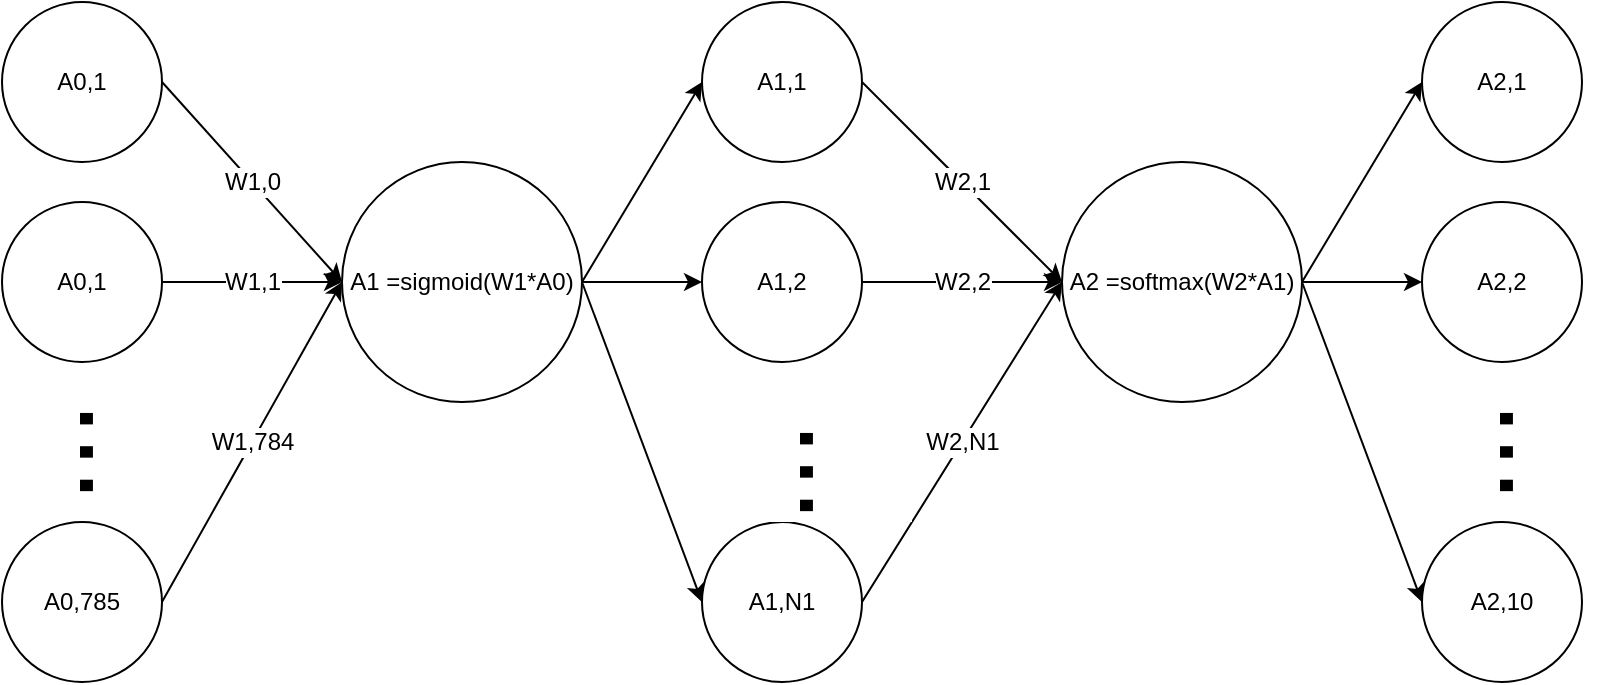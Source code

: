<mxfile version="12.1.3" type="device" pages="1"><diagram id="JSF9OVSukEWaYmJzLMr3" name="Page-1"><mxGraphModel dx="1002" dy="634" grid="1" gridSize="10" guides="1" tooltips="1" connect="1" arrows="1" fold="1" page="1" pageScale="1" pageWidth="850" pageHeight="1100" math="0" shadow="0"><root><mxCell id="0"/><mxCell id="1" parent="0"/><mxCell id="EkSF4ziVrFl4Pw69lftD-8" value="W1,0" style="rounded=0;orthogonalLoop=1;jettySize=auto;html=1;exitX=1;exitY=0.5;exitDx=0;exitDy=0;entryX=0;entryY=0.5;entryDx=0;entryDy=0;fontSize=12;" edge="1" parent="1" source="EkSF4ziVrFl4Pw69lftD-1" target="EkSF4ziVrFl4Pw69lftD-7"><mxGeometry relative="1" as="geometry"/></mxCell><mxCell id="EkSF4ziVrFl4Pw69lftD-1" value="A0,1" style="ellipse;whiteSpace=wrap;html=1;aspect=fixed;" vertex="1" parent="1"><mxGeometry x="20" y="20" width="80" height="80" as="geometry"/></mxCell><mxCell id="EkSF4ziVrFl4Pw69lftD-9" value="W1,1" style="edgeStyle=none;rounded=0;orthogonalLoop=1;jettySize=auto;html=1;exitX=1;exitY=0.5;exitDx=0;exitDy=0;entryX=0;entryY=0.5;entryDx=0;entryDy=0;fontSize=12;" edge="1" parent="1" source="EkSF4ziVrFl4Pw69lftD-2" target="EkSF4ziVrFl4Pw69lftD-7"><mxGeometry relative="1" as="geometry"/></mxCell><mxCell id="EkSF4ziVrFl4Pw69lftD-2" value="A0,1" style="ellipse;whiteSpace=wrap;html=1;aspect=fixed;" vertex="1" parent="1"><mxGeometry x="20" y="120" width="80" height="80" as="geometry"/></mxCell><mxCell id="EkSF4ziVrFl4Pw69lftD-10" value="W1,784" style="edgeStyle=none;rounded=0;orthogonalLoop=1;jettySize=auto;html=1;exitX=1;exitY=0.5;exitDx=0;exitDy=0;entryX=0;entryY=0.5;entryDx=0;entryDy=0;fontSize=12;" edge="1" parent="1" source="EkSF4ziVrFl4Pw69lftD-5" target="EkSF4ziVrFl4Pw69lftD-7"><mxGeometry relative="1" as="geometry"/></mxCell><mxCell id="EkSF4ziVrFl4Pw69lftD-5" value="A0,785" style="ellipse;whiteSpace=wrap;html=1;aspect=fixed;" vertex="1" parent="1"><mxGeometry x="20" y="280" width="80" height="80" as="geometry"/></mxCell><mxCell id="EkSF4ziVrFl4Pw69lftD-6" value="..." style="text;html=1;strokeColor=none;fillColor=none;align=center;verticalAlign=middle;whiteSpace=wrap;rounded=0;labelBackgroundColor=#ffffff;fontSize=60;direction=west;rotation=90;spacing=0;" vertex="1" parent="1"><mxGeometry x="60" y="240" width="40" height="10" as="geometry"/></mxCell><mxCell id="EkSF4ziVrFl4Pw69lftD-18" style="edgeStyle=none;rounded=0;orthogonalLoop=1;jettySize=auto;html=1;exitX=1;exitY=0.5;exitDx=0;exitDy=0;fontSize=12;" edge="1" parent="1" source="EkSF4ziVrFl4Pw69lftD-7" target="EkSF4ziVrFl4Pw69lftD-15"><mxGeometry relative="1" as="geometry"/></mxCell><mxCell id="EkSF4ziVrFl4Pw69lftD-19" style="edgeStyle=none;rounded=0;orthogonalLoop=1;jettySize=auto;html=1;exitX=1;exitY=0.5;exitDx=0;exitDy=0;entryX=0;entryY=0.5;entryDx=0;entryDy=0;fontSize=12;" edge="1" parent="1" source="EkSF4ziVrFl4Pw69lftD-7" target="EkSF4ziVrFl4Pw69lftD-14"><mxGeometry relative="1" as="geometry"/></mxCell><mxCell id="EkSF4ziVrFl4Pw69lftD-20" style="edgeStyle=none;rounded=0;orthogonalLoop=1;jettySize=auto;html=1;exitX=1;exitY=0.5;exitDx=0;exitDy=0;entryX=0;entryY=0.5;entryDx=0;entryDy=0;fontSize=12;" edge="1" parent="1" source="EkSF4ziVrFl4Pw69lftD-7" target="EkSF4ziVrFl4Pw69lftD-16"><mxGeometry relative="1" as="geometry"/></mxCell><mxCell id="EkSF4ziVrFl4Pw69lftD-7" value="A1 =sigmoid(W1*A0)" style="ellipse;whiteSpace=wrap;html=1;aspect=fixed;labelBackgroundColor=#ffffff;fontSize=12;" vertex="1" parent="1"><mxGeometry x="190" y="100" width="120" height="120" as="geometry"/></mxCell><mxCell id="EkSF4ziVrFl4Pw69lftD-22" value="W2,1" style="edgeStyle=none;rounded=0;orthogonalLoop=1;jettySize=auto;html=1;exitX=1;exitY=0.5;exitDx=0;exitDy=0;entryX=0;entryY=0.5;entryDx=0;entryDy=0;fontSize=12;" edge="1" parent="1" source="EkSF4ziVrFl4Pw69lftD-14" target="EkSF4ziVrFl4Pw69lftD-21"><mxGeometry relative="1" as="geometry"/></mxCell><mxCell id="EkSF4ziVrFl4Pw69lftD-14" value="A1,1" style="ellipse;whiteSpace=wrap;html=1;aspect=fixed;labelBackgroundColor=#ffffff;fontSize=12;" vertex="1" parent="1"><mxGeometry x="370" y="20" width="80" height="80" as="geometry"/></mxCell><mxCell id="EkSF4ziVrFl4Pw69lftD-23" value="W2,2" style="edgeStyle=none;rounded=0;orthogonalLoop=1;jettySize=auto;html=1;exitX=1;exitY=0.5;exitDx=0;exitDy=0;entryX=0;entryY=0.5;entryDx=0;entryDy=0;fontSize=12;" edge="1" parent="1" source="EkSF4ziVrFl4Pw69lftD-15" target="EkSF4ziVrFl4Pw69lftD-21"><mxGeometry relative="1" as="geometry"/></mxCell><mxCell id="EkSF4ziVrFl4Pw69lftD-15" value="A1,2" style="ellipse;whiteSpace=wrap;html=1;aspect=fixed;labelBackgroundColor=#ffffff;fontSize=12;" vertex="1" parent="1"><mxGeometry x="370" y="120" width="80" height="80" as="geometry"/></mxCell><mxCell id="EkSF4ziVrFl4Pw69lftD-24" value="W2,N1" style="edgeStyle=none;rounded=0;orthogonalLoop=1;jettySize=auto;html=1;exitX=1;exitY=0.5;exitDx=0;exitDy=0;entryX=0;entryY=0.5;entryDx=0;entryDy=0;fontSize=12;" edge="1" parent="1" source="EkSF4ziVrFl4Pw69lftD-16" target="EkSF4ziVrFl4Pw69lftD-21"><mxGeometry relative="1" as="geometry"/></mxCell><mxCell id="EkSF4ziVrFl4Pw69lftD-16" value="A1,N1" style="ellipse;whiteSpace=wrap;html=1;aspect=fixed;labelBackgroundColor=#ffffff;fontSize=12;" vertex="1" parent="1"><mxGeometry x="370" y="280" width="80" height="80" as="geometry"/></mxCell><mxCell id="EkSF4ziVrFl4Pw69lftD-17" value="..." style="text;html=1;strokeColor=none;fillColor=none;align=center;verticalAlign=middle;whiteSpace=wrap;rounded=0;labelBackgroundColor=#ffffff;fontSize=60;direction=west;rotation=90;spacing=0;" vertex="1" parent="1"><mxGeometry x="770" y="240" width="40" height="10" as="geometry"/></mxCell><mxCell id="EkSF4ziVrFl4Pw69lftD-29" style="edgeStyle=none;rounded=0;orthogonalLoop=1;jettySize=auto;html=1;exitX=1;exitY=0.5;exitDx=0;exitDy=0;entryX=0;entryY=0.5;entryDx=0;entryDy=0;fontSize=12;" edge="1" parent="1" source="EkSF4ziVrFl4Pw69lftD-21" target="EkSF4ziVrFl4Pw69lftD-25"><mxGeometry relative="1" as="geometry"/></mxCell><mxCell id="EkSF4ziVrFl4Pw69lftD-30" style="edgeStyle=none;rounded=0;orthogonalLoop=1;jettySize=auto;html=1;exitX=1;exitY=0.5;exitDx=0;exitDy=0;entryX=0;entryY=0.5;entryDx=0;entryDy=0;fontSize=12;" edge="1" parent="1" source="EkSF4ziVrFl4Pw69lftD-21" target="EkSF4ziVrFl4Pw69lftD-26"><mxGeometry relative="1" as="geometry"/></mxCell><mxCell id="EkSF4ziVrFl4Pw69lftD-31" style="edgeStyle=none;rounded=0;orthogonalLoop=1;jettySize=auto;html=1;exitX=1;exitY=0.5;exitDx=0;exitDy=0;entryX=0;entryY=0.5;entryDx=0;entryDy=0;fontSize=12;" edge="1" parent="1" source="EkSF4ziVrFl4Pw69lftD-21" target="EkSF4ziVrFl4Pw69lftD-27"><mxGeometry relative="1" as="geometry"/></mxCell><mxCell id="EkSF4ziVrFl4Pw69lftD-21" value="A2 =softmax(W2*A1)" style="ellipse;whiteSpace=wrap;html=1;aspect=fixed;labelBackgroundColor=#ffffff;fontSize=12;" vertex="1" parent="1"><mxGeometry x="550" y="100" width="120" height="120" as="geometry"/></mxCell><mxCell id="EkSF4ziVrFl4Pw69lftD-25" value="A2,1" style="ellipse;whiteSpace=wrap;html=1;aspect=fixed;labelBackgroundColor=#ffffff;fontSize=12;" vertex="1" parent="1"><mxGeometry x="730" y="20" width="80" height="80" as="geometry"/></mxCell><mxCell id="EkSF4ziVrFl4Pw69lftD-26" value="A2,2" style="ellipse;whiteSpace=wrap;html=1;aspect=fixed;labelBackgroundColor=#ffffff;fontSize=12;" vertex="1" parent="1"><mxGeometry x="730" y="120" width="80" height="80" as="geometry"/></mxCell><mxCell id="EkSF4ziVrFl4Pw69lftD-27" value="A2,10" style="ellipse;whiteSpace=wrap;html=1;aspect=fixed;labelBackgroundColor=#ffffff;fontSize=12;" vertex="1" parent="1"><mxGeometry x="730" y="280" width="80" height="80" as="geometry"/></mxCell><mxCell id="EkSF4ziVrFl4Pw69lftD-28" value="..." style="text;html=1;strokeColor=none;fillColor=none;align=center;verticalAlign=middle;whiteSpace=wrap;rounded=0;labelBackgroundColor=#ffffff;fontSize=60;direction=west;rotation=90;spacing=0;" vertex="1" parent="1"><mxGeometry x="420" y="250" width="40" height="10" as="geometry"/></mxCell></root></mxGraphModel></diagram></mxfile>